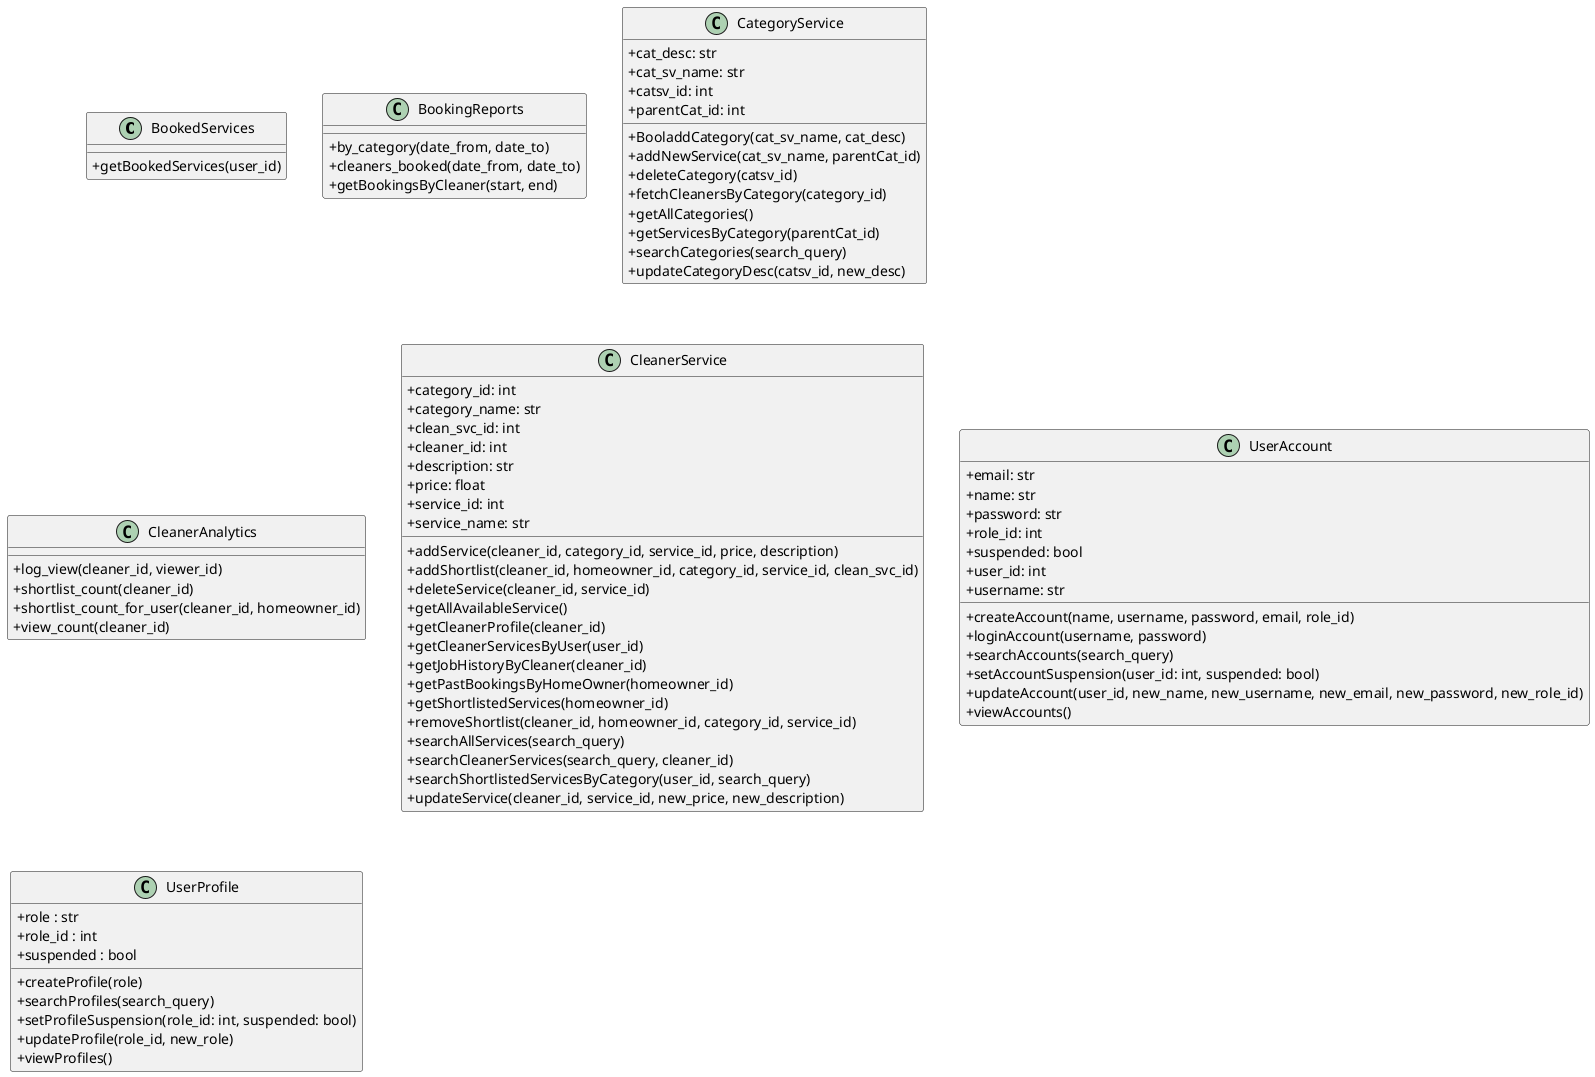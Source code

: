 @startuml classes
set namespaceSeparator none
class "BookedServices" as entity.BookedServices {
  +getBookedServices(user_id)
}
class "BookingReports" as entity.BookingReports {
  +by_category(date_from, date_to)
  +cleaners_booked(date_from, date_to)
  +getBookingsByCleaner(start, end)
}
class "CategoryService" as entity.CategoryService {
  + cat_desc: str
  + cat_sv_name: str
  + catsv_id: int
  + parentCat_id: int

  + BooladdCategory(cat_sv_name, cat_desc)
  + addNewService(cat_sv_name, parentCat_id)
  + deleteCategory(catsv_id)
  + fetchCleanersByCategory(category_id)
  + getAllCategories()
  + getServicesByCategory(parentCat_id)
  + searchCategories(search_query)
  + updateCategoryDesc(catsv_id, new_desc)
}
class "CleanerAnalytics" as entity.CleanerAnalytics {
  +log_view(cleaner_id, viewer_id)
  +shortlist_count(cleaner_id)
  +shortlist_count_for_user(cleaner_id, homeowner_id)
  +view_count(cleaner_id)
}
class "CleanerService" as entity.CleanerService {
  + category_id: int
  + category_name: str
  + clean_svc_id: int
  + cleaner_id: int
  + description: str
  + price: float
  + service_id: int
  + service_name: str

  + addService(cleaner_id, category_id, service_id, price, description)
  + addShortlist(cleaner_id, homeowner_id, category_id, service_id, clean_svc_id)
  + deleteService(cleaner_id, service_id)
  + getAllAvailableService()
  + getCleanerProfile(cleaner_id)
  + getCleanerServicesByUser(user_id)
  + getJobHistoryByCleaner(cleaner_id)
  + getPastBookingsByHomeOwner(homeowner_id)
  + getShortlistedServices(homeowner_id)
  + removeShortlist(cleaner_id, homeowner_id, category_id, service_id)
  + searchAllServices(search_query)
  + searchCleanerServices(search_query, cleaner_id)
  + searchShortlistedServicesByCategory(user_id, search_query)
  + updateService(cleaner_id, service_id, new_price, new_description)
}
class "UserAccount" as entity.UserAccount {
  + email: str
  + name: str
  + password: str
  + role_id: int
  + suspended: bool
  + user_id: int
  + username: str
  + createAccount(name, username, password, email, role_id)
  + loginAccount(username, password)
  + searchAccounts(search_query)
  + setAccountSuspension(user_id: int, suspended: bool)
  + updateAccount(user_id, new_name, new_username, new_email, new_password, new_role_id)
  + viewAccounts()
}
class "UserProfile" as entity.UserProfile {
  + role : str
  +role_id : int
  +suspended : bool
  +createProfile(role)
  +searchProfiles(search_query)
  +setProfileSuspension(role_id: int, suspended: bool)
  +updateProfile(role_id, new_role)
  +viewProfiles()
}
skinparam classAttributeIconSize 0
@enduml
